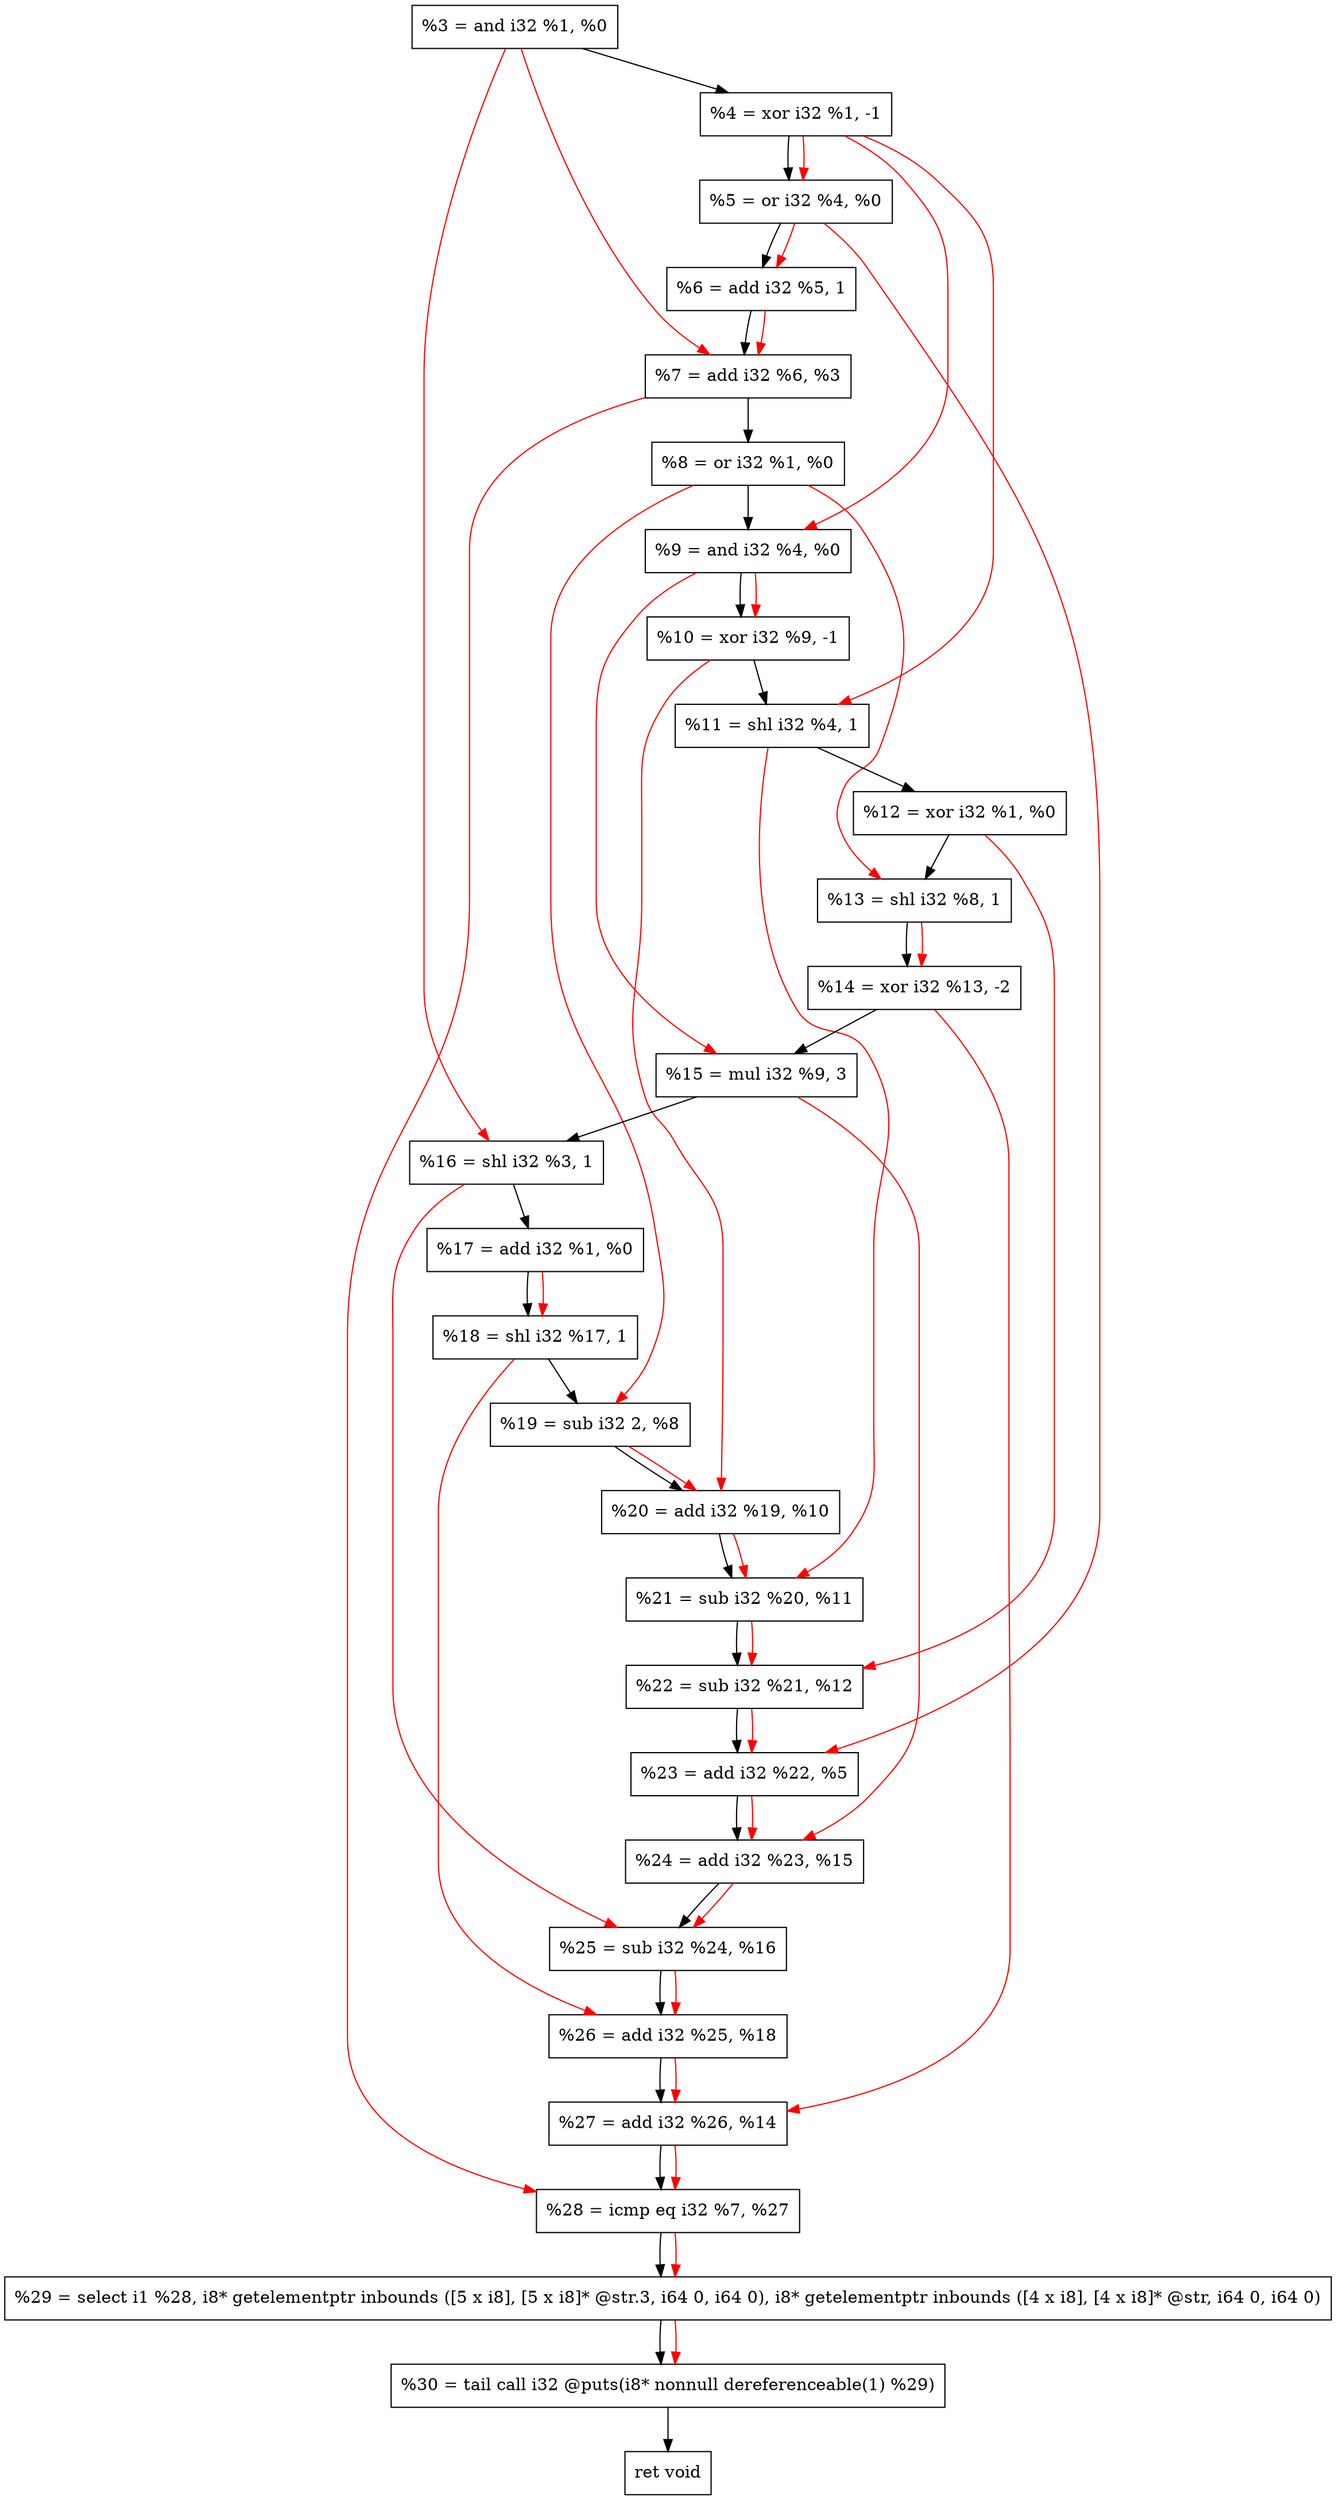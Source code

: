 digraph "DFG for'crackme' function" {
	Node0x13515a0[shape=record, label="  %3 = and i32 %1, %0"];
	Node0x1351c50[shape=record, label="  %4 = xor i32 %1, -1"];
	Node0x1351d10[shape=record, label="  %5 = or i32 %4, %0"];
	Node0x1351d80[shape=record, label="  %6 = add i32 %5, 1"];
	Node0x1351df0[shape=record, label="  %7 = add i32 %6, %3"];
	Node0x1351e60[shape=record, label="  %8 = or i32 %1, %0"];
	Node0x1351ed0[shape=record, label="  %9 = and i32 %4, %0"];
	Node0x1351f40[shape=record, label="  %10 = xor i32 %9, -1"];
	Node0x1351fb0[shape=record, label="  %11 = shl i32 %4, 1"];
	Node0x1352020[shape=record, label="  %12 = xor i32 %1, %0"];
	Node0x1352090[shape=record, label="  %13 = shl i32 %8, 1"];
	Node0x1352130[shape=record, label="  %14 = xor i32 %13, -2"];
	Node0x13521d0[shape=record, label="  %15 = mul i32 %9, 3"];
	Node0x1352240[shape=record, label="  %16 = shl i32 %3, 1"];
	Node0x13522b0[shape=record, label="  %17 = add i32 %1, %0"];
	Node0x1352320[shape=record, label="  %18 = shl i32 %17, 1"];
	Node0x13523c0[shape=record, label="  %19 = sub i32 2, %8"];
	Node0x1352430[shape=record, label="  %20 = add i32 %19, %10"];
	Node0x13524a0[shape=record, label="  %21 = sub i32 %20, %11"];
	Node0x1352510[shape=record, label="  %22 = sub i32 %21, %12"];
	Node0x1352580[shape=record, label="  %23 = add i32 %22, %5"];
	Node0x13525f0[shape=record, label="  %24 = add i32 %23, %15"];
	Node0x1352660[shape=record, label="  %25 = sub i32 %24, %16"];
	Node0x13526d0[shape=record, label="  %26 = add i32 %25, %18"];
	Node0x1352740[shape=record, label="  %27 = add i32 %26, %14"];
	Node0x13527b0[shape=record, label="  %28 = icmp eq i32 %7, %27"];
	Node0x12f2268[shape=record, label="  %29 = select i1 %28, i8* getelementptr inbounds ([5 x i8], [5 x i8]* @str.3, i64 0, i64 0), i8* getelementptr inbounds ([4 x i8], [4 x i8]* @str, i64 0, i64 0)"];
	Node0x1352c50[shape=record, label="  %30 = tail call i32 @puts(i8* nonnull dereferenceable(1) %29)"];
	Node0x1352ca0[shape=record, label="  ret void"];
	Node0x13515a0 -> Node0x1351c50;
	Node0x1351c50 -> Node0x1351d10;
	Node0x1351d10 -> Node0x1351d80;
	Node0x1351d80 -> Node0x1351df0;
	Node0x1351df0 -> Node0x1351e60;
	Node0x1351e60 -> Node0x1351ed0;
	Node0x1351ed0 -> Node0x1351f40;
	Node0x1351f40 -> Node0x1351fb0;
	Node0x1351fb0 -> Node0x1352020;
	Node0x1352020 -> Node0x1352090;
	Node0x1352090 -> Node0x1352130;
	Node0x1352130 -> Node0x13521d0;
	Node0x13521d0 -> Node0x1352240;
	Node0x1352240 -> Node0x13522b0;
	Node0x13522b0 -> Node0x1352320;
	Node0x1352320 -> Node0x13523c0;
	Node0x13523c0 -> Node0x1352430;
	Node0x1352430 -> Node0x13524a0;
	Node0x13524a0 -> Node0x1352510;
	Node0x1352510 -> Node0x1352580;
	Node0x1352580 -> Node0x13525f0;
	Node0x13525f0 -> Node0x1352660;
	Node0x1352660 -> Node0x13526d0;
	Node0x13526d0 -> Node0x1352740;
	Node0x1352740 -> Node0x13527b0;
	Node0x13527b0 -> Node0x12f2268;
	Node0x12f2268 -> Node0x1352c50;
	Node0x1352c50 -> Node0x1352ca0;
edge [color=red]
	Node0x1351c50 -> Node0x1351d10;
	Node0x1351d10 -> Node0x1351d80;
	Node0x1351d80 -> Node0x1351df0;
	Node0x13515a0 -> Node0x1351df0;
	Node0x1351c50 -> Node0x1351ed0;
	Node0x1351ed0 -> Node0x1351f40;
	Node0x1351c50 -> Node0x1351fb0;
	Node0x1351e60 -> Node0x1352090;
	Node0x1352090 -> Node0x1352130;
	Node0x1351ed0 -> Node0x13521d0;
	Node0x13515a0 -> Node0x1352240;
	Node0x13522b0 -> Node0x1352320;
	Node0x1351e60 -> Node0x13523c0;
	Node0x13523c0 -> Node0x1352430;
	Node0x1351f40 -> Node0x1352430;
	Node0x1352430 -> Node0x13524a0;
	Node0x1351fb0 -> Node0x13524a0;
	Node0x13524a0 -> Node0x1352510;
	Node0x1352020 -> Node0x1352510;
	Node0x1352510 -> Node0x1352580;
	Node0x1351d10 -> Node0x1352580;
	Node0x1352580 -> Node0x13525f0;
	Node0x13521d0 -> Node0x13525f0;
	Node0x13525f0 -> Node0x1352660;
	Node0x1352240 -> Node0x1352660;
	Node0x1352660 -> Node0x13526d0;
	Node0x1352320 -> Node0x13526d0;
	Node0x13526d0 -> Node0x1352740;
	Node0x1352130 -> Node0x1352740;
	Node0x1351df0 -> Node0x13527b0;
	Node0x1352740 -> Node0x13527b0;
	Node0x13527b0 -> Node0x12f2268;
	Node0x12f2268 -> Node0x1352c50;
}
